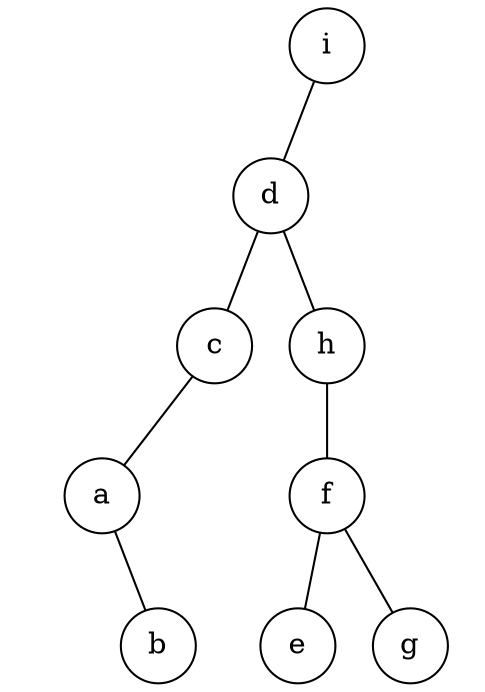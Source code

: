 graph BinTree
{
	graph[ordering="out"];

	0--1;
	0--NULL2[style="invis"];
	1--3;
	1--4;
	4--5;
	4--NULL6[style="invis"];
	5--7;
	5--8;
	3--9;
	3--NULL10[style="invis"];
	9--NULL11[style="invis"];
	9--12;

	12[shape="circle",label="b"];
	NULL11[shape="circle",label="A",style="invis"];
	NULL10[shape="circle",label="A",style="invis"];
	9[shape="circle",label="a"];
	8[shape="circle",label="g"];
	7[shape="circle",label="e"];
	NULL6[shape="circle",label="A",style="invis"];
	5[shape="circle",label="f"];
	4[shape="circle",label="h"];
	3[shape="circle",label="c"];
	NULL2[shape="circle",label="A",style="invis"];
	1[shape="circle",label="d"];
	0[shape="circle",label="i"];
}
